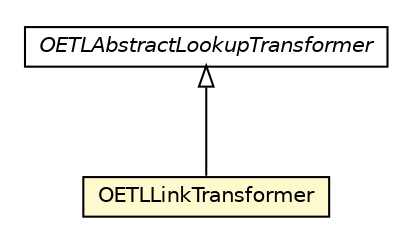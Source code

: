 #!/usr/local/bin/dot
#
# Class diagram 
# Generated by UMLGraph version R5_6-24-gf6e263 (http://www.umlgraph.org/)
#

digraph G {
	edge [fontname="Helvetica",fontsize=10,labelfontname="Helvetica",labelfontsize=10];
	node [fontname="Helvetica",fontsize=10,shape=plaintext];
	nodesep=0.25;
	ranksep=0.5;
	// com.orientechnologies.orient.etl.transformer.OETLLinkTransformer
	c3114766 [label=<<table title="com.orientechnologies.orient.etl.transformer.OETLLinkTransformer" border="0" cellborder="1" cellspacing="0" cellpadding="2" port="p" bgcolor="lemonChiffon" href="./OETLLinkTransformer.html">
		<tr><td><table border="0" cellspacing="0" cellpadding="1">
<tr><td align="center" balign="center"> OETLLinkTransformer </td></tr>
		</table></td></tr>
		</table>>, URL="./OETLLinkTransformer.html", fontname="Helvetica", fontcolor="black", fontsize=10.0];
	// com.orientechnologies.orient.etl.transformer.OETLAbstractLookupTransformer
	c3114769 [label=<<table title="com.orientechnologies.orient.etl.transformer.OETLAbstractLookupTransformer" border="0" cellborder="1" cellspacing="0" cellpadding="2" port="p" href="./OETLAbstractLookupTransformer.html">
		<tr><td><table border="0" cellspacing="0" cellpadding="1">
<tr><td align="center" balign="center"><font face="Helvetica-Oblique"> OETLAbstractLookupTransformer </font></td></tr>
		</table></td></tr>
		</table>>, URL="./OETLAbstractLookupTransformer.html", fontname="Helvetica", fontcolor="black", fontsize=10.0];
	//com.orientechnologies.orient.etl.transformer.OETLLinkTransformer extends com.orientechnologies.orient.etl.transformer.OETLAbstractLookupTransformer
	c3114769:p -> c3114766:p [dir=back,arrowtail=empty];
}

